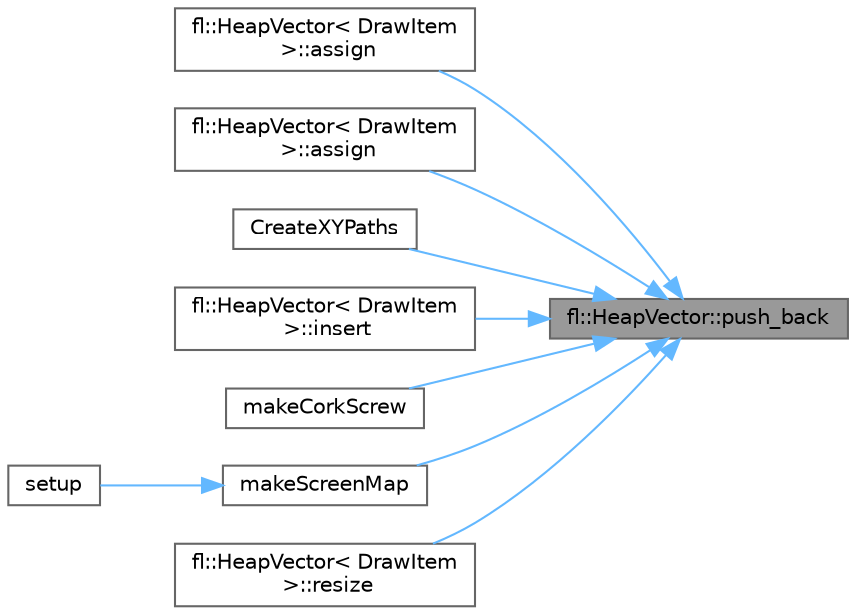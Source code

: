 digraph "fl::HeapVector::push_back"
{
 // INTERACTIVE_SVG=YES
 // LATEX_PDF_SIZE
  bgcolor="transparent";
  edge [fontname=Helvetica,fontsize=10,labelfontname=Helvetica,labelfontsize=10];
  node [fontname=Helvetica,fontsize=10,shape=box,height=0.2,width=0.4];
  rankdir="RL";
  Node1 [id="Node000001",label="fl::HeapVector::push_back",height=0.2,width=0.4,color="gray40", fillcolor="grey60", style="filled", fontcolor="black",tooltip=" "];
  Node1 -> Node2 [id="edge1_Node000001_Node000002",dir="back",color="steelblue1",style="solid",tooltip=" "];
  Node2 [id="Node000002",label="fl::HeapVector\< DrawItem\l \>::assign",height=0.2,width=0.4,color="grey40", fillcolor="white", style="filled",URL="$db/ddd/classfl_1_1_heap_vector_a5e3c1b9dcb3557959ae91c368b607e28.html#a5e3c1b9dcb3557959ae91c368b607e28",tooltip=" "];
  Node1 -> Node3 [id="edge2_Node000001_Node000003",dir="back",color="steelblue1",style="solid",tooltip=" "];
  Node3 [id="Node000003",label="fl::HeapVector\< DrawItem\l \>::assign",height=0.2,width=0.4,color="grey40", fillcolor="white", style="filled",URL="$db/ddd/classfl_1_1_heap_vector_a6af1b7cbc52aebd4e9b84100b7468b97.html#a6af1b7cbc52aebd4e9b84100b7468b97",tooltip=" "];
  Node1 -> Node4 [id="edge3_Node000001_Node000004",dir="back",color="steelblue1",style="solid",tooltip=" "];
  Node4 [id="Node000004",label="CreateXYPaths",height=0.2,width=0.4,color="grey40", fillcolor="white", style="filled",URL="$dd/d96/_downscale_2src_2xypaths_8cpp_a216df6dfd9fcc2f1644620313c78ce51.html#a216df6dfd9fcc2f1644620313c78ce51",tooltip=" "];
  Node1 -> Node5 [id="edge4_Node000001_Node000005",dir="back",color="steelblue1",style="solid",tooltip=" "];
  Node5 [id="Node000005",label="fl::HeapVector\< DrawItem\l \>::insert",height=0.2,width=0.4,color="grey40", fillcolor="white", style="filled",URL="$db/ddd/classfl_1_1_heap_vector_a39c3d505f77089aa4fcc4a8c9f9495e3.html#a39c3d505f77089aa4fcc4a8c9f9495e3",tooltip=" "];
  Node1 -> Node6 [id="edge5_Node000001_Node000006",dir="back",color="steelblue1",style="solid",tooltip=" "];
  Node6 [id="Node000006",label="makeCorkScrew",height=0.2,width=0.4,color="grey40", fillcolor="white", style="filled",URL="$d7/da1/old_8h_a0209867ce457e38f7ec511498de87c9a.html#a0209867ce457e38f7ec511498de87c9a",tooltip=" "];
  Node1 -> Node7 [id="edge6_Node000001_Node000007",dir="back",color="steelblue1",style="solid",tooltip=" "];
  Node7 [id="Node000007",label="makeScreenMap",height=0.2,width=0.4,color="grey40", fillcolor="white", style="filled",URL="$d8/d2c/_fire2023_8ino_a51736e5cacd97906844354b613c686f6.html#a51736e5cacd97906844354b613c686f6",tooltip=" "];
  Node7 -> Node8 [id="edge7_Node000007_Node000008",dir="back",color="steelblue1",style="solid",tooltip=" "];
  Node8 [id="Node000008",label="setup",height=0.2,width=0.4,color="grey40", fillcolor="white", style="filled",URL="$d7/da1/old_8h_a4fc01d736fe50cf5b977f755b675f11d.html#a4fc01d736fe50cf5b977f755b675f11d",tooltip=" "];
  Node1 -> Node9 [id="edge8_Node000001_Node000009",dir="back",color="steelblue1",style="solid",tooltip=" "];
  Node9 [id="Node000009",label="fl::HeapVector\< DrawItem\l \>::resize",height=0.2,width=0.4,color="grey40", fillcolor="white", style="filled",URL="$db/ddd/classfl_1_1_heap_vector_aff0d8420e13c5bf2fbdc325d8e770bdd.html#aff0d8420e13c5bf2fbdc325d8e770bdd",tooltip=" "];
}
